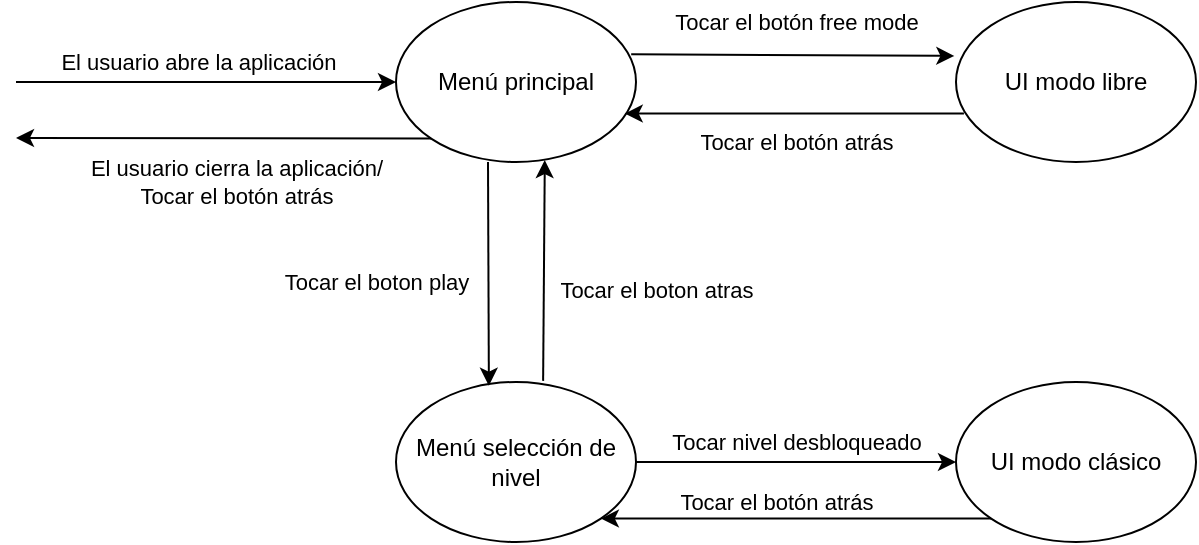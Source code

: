 <mxfile version="13.7.9" type="google"><diagram id="OznAb1URMFZ-gc3xJJ70" name="Page-1"><mxGraphModel dx="1038" dy="575" grid="1" gridSize="10" guides="1" tooltips="1" connect="1" arrows="1" fold="1" page="1" pageScale="1" pageWidth="827" pageHeight="1169" math="0" shadow="0"><root><mxCell id="0"/><mxCell id="1" parent="0"/><mxCell id="BitKbYiqgxyX0f91xZxC-2" value="Menú principal" style="ellipse;whiteSpace=wrap;html=1;" parent="1" vertex="1"><mxGeometry x="230" y="150" width="120" height="80" as="geometry"/></mxCell><mxCell id="BitKbYiqgxyX0f91xZxC-3" value="UI modo libre" style="ellipse;whiteSpace=wrap;html=1;" parent="1" vertex="1"><mxGeometry x="510" y="150" width="120" height="80" as="geometry"/></mxCell><mxCell id="BitKbYiqgxyX0f91xZxC-4" value="Menú selección de nivel" style="ellipse;whiteSpace=wrap;html=1;" parent="1" vertex="1"><mxGeometry x="230" y="340" width="120" height="80" as="geometry"/></mxCell><mxCell id="BitKbYiqgxyX0f91xZxC-5" value="UI modo clásico" style="ellipse;whiteSpace=wrap;html=1;" parent="1" vertex="1"><mxGeometry x="510" y="340" width="120" height="80" as="geometry"/></mxCell><mxCell id="BitKbYiqgxyX0f91xZxC-6" value="" style="endArrow=classic;html=1;entryX=0;entryY=0.5;entryDx=0;entryDy=0;" parent="1" target="BitKbYiqgxyX0f91xZxC-2" edge="1"><mxGeometry width="50" height="50" relative="1" as="geometry"><mxPoint x="40" y="190" as="sourcePoint"/><mxPoint x="440" y="280" as="targetPoint"/></mxGeometry></mxCell><mxCell id="BitKbYiqgxyX0f91xZxC-7" value="El usuario abre la aplicación" style="edgeLabel;html=1;align=center;verticalAlign=middle;resizable=0;points=[];" parent="BitKbYiqgxyX0f91xZxC-6" vertex="1" connectable="0"><mxGeometry x="-0.313" y="-2" relative="1" as="geometry"><mxPoint x="25" y="-12" as="offset"/></mxGeometry></mxCell><mxCell id="BitKbYiqgxyX0f91xZxC-8" value="" style="endArrow=classic;html=1;exitX=0;exitY=1;exitDx=0;exitDy=0;" parent="1" source="BitKbYiqgxyX0f91xZxC-2" edge="1"><mxGeometry width="50" height="50" relative="1" as="geometry"><mxPoint x="390" y="330" as="sourcePoint"/><mxPoint x="40" y="218" as="targetPoint"/></mxGeometry></mxCell><mxCell id="BitKbYiqgxyX0f91xZxC-9" value="El usuario&amp;nbsp;cierra la aplicación/&lt;br&gt;Tocar el botón atrás" style="edgeLabel;html=1;align=center;verticalAlign=middle;resizable=0;points=[];" parent="BitKbYiqgxyX0f91xZxC-8" vertex="1" connectable="0"><mxGeometry x="0.443" relative="1" as="geometry"><mxPoint x="52.43" y="21.92" as="offset"/></mxGeometry></mxCell><mxCell id="BitKbYiqgxyX0f91xZxC-11" value="" style="endArrow=classic;html=1;entryX=0.387;entryY=0.023;entryDx=0;entryDy=0;entryPerimeter=0;" parent="1" target="BitKbYiqgxyX0f91xZxC-4" edge="1"><mxGeometry width="50" height="50" relative="1" as="geometry"><mxPoint x="276" y="230" as="sourcePoint"/><mxPoint x="440" y="280" as="targetPoint"/></mxGeometry></mxCell><mxCell id="BitKbYiqgxyX0f91xZxC-13" value="Tocar el boton play" style="edgeLabel;html=1;align=center;verticalAlign=middle;resizable=0;points=[];" parent="BitKbYiqgxyX0f91xZxC-11" vertex="1" connectable="0"><mxGeometry x="-0.22" relative="1" as="geometry"><mxPoint x="-56.17" y="16" as="offset"/></mxGeometry></mxCell><mxCell id="BitKbYiqgxyX0f91xZxC-12" value="" style="endArrow=classic;html=1;exitX=0.613;exitY=-0.007;exitDx=0;exitDy=0;exitPerimeter=0;entryX=0.62;entryY=0.988;entryDx=0;entryDy=0;entryPerimeter=0;" parent="1" source="BitKbYiqgxyX0f91xZxC-4" target="BitKbYiqgxyX0f91xZxC-2" edge="1"><mxGeometry width="50" height="50" relative="1" as="geometry"><mxPoint x="390" y="330" as="sourcePoint"/><mxPoint x="304" y="234" as="targetPoint"/></mxGeometry></mxCell><mxCell id="BitKbYiqgxyX0f91xZxC-14" value="Tocar el boton atras" style="edgeLabel;html=1;align=center;verticalAlign=middle;resizable=0;points=[];" parent="BitKbYiqgxyX0f91xZxC-12" vertex="1" connectable="0"><mxGeometry x="-0.169" y="-1" relative="1" as="geometry"><mxPoint x="55.09" as="offset"/></mxGeometry></mxCell><mxCell id="BitKbYiqgxyX0f91xZxC-16" value="" style="endArrow=classic;html=1;" parent="1" source="BitKbYiqgxyX0f91xZxC-4" target="BitKbYiqgxyX0f91xZxC-5" edge="1"><mxGeometry width="50" height="50" relative="1" as="geometry"><mxPoint x="390" y="340" as="sourcePoint"/><mxPoint x="440" y="290" as="targetPoint"/></mxGeometry></mxCell><mxCell id="BitKbYiqgxyX0f91xZxC-18" value="Tocar nivel desbloqueado" style="edgeLabel;html=1;align=center;verticalAlign=middle;resizable=0;points=[];" parent="BitKbYiqgxyX0f91xZxC-16" vertex="1" connectable="0"><mxGeometry x="-0.253" y="1" relative="1" as="geometry"><mxPoint x="20" y="-9" as="offset"/></mxGeometry></mxCell><mxCell id="BitKbYiqgxyX0f91xZxC-17" value="" style="endArrow=classic;html=1;entryX=1;entryY=1;entryDx=0;entryDy=0;exitX=0;exitY=1;exitDx=0;exitDy=0;" parent="1" source="BitKbYiqgxyX0f91xZxC-5" target="BitKbYiqgxyX0f91xZxC-4" edge="1"><mxGeometry width="50" height="50" relative="1" as="geometry"><mxPoint x="390" y="340" as="sourcePoint"/><mxPoint x="440" y="290" as="targetPoint"/></mxGeometry></mxCell><mxCell id="BitKbYiqgxyX0f91xZxC-19" value="Tocar el botón atrás" style="edgeLabel;html=1;align=center;verticalAlign=middle;resizable=0;points=[];" parent="BitKbYiqgxyX0f91xZxC-17" vertex="1" connectable="0"><mxGeometry x="0.371" y="-2" relative="1" as="geometry"><mxPoint x="26.43" y="-6.28" as="offset"/></mxGeometry></mxCell><mxCell id="BitKbYiqgxyX0f91xZxC-25" value="" style="endArrow=classic;html=1;entryX=-0.007;entryY=0.337;entryDx=0;entryDy=0;exitX=0.98;exitY=0.327;exitDx=0;exitDy=0;exitPerimeter=0;entryPerimeter=0;" parent="1" source="BitKbYiqgxyX0f91xZxC-2" target="BitKbYiqgxyX0f91xZxC-3" edge="1"><mxGeometry width="50" height="50" relative="1" as="geometry"><mxPoint x="390" y="340" as="sourcePoint"/><mxPoint x="440" y="290" as="targetPoint"/></mxGeometry></mxCell><mxCell id="BitKbYiqgxyX0f91xZxC-27" value="Tocar el botón free mode" style="edgeLabel;html=1;align=center;verticalAlign=middle;resizable=0;points=[];" parent="BitKbYiqgxyX0f91xZxC-25" vertex="1" connectable="0"><mxGeometry x="-0.168" y="1" relative="1" as="geometry"><mxPoint x="15.4" y="-15.49" as="offset"/></mxGeometry></mxCell><mxCell id="BitKbYiqgxyX0f91xZxC-26" value="" style="endArrow=classic;html=1;entryX=0.953;entryY=0.697;entryDx=0;entryDy=0;entryPerimeter=0;exitX=0.033;exitY=0.697;exitDx=0;exitDy=0;exitPerimeter=0;" parent="1" source="BitKbYiqgxyX0f91xZxC-3" target="BitKbYiqgxyX0f91xZxC-2" edge="1"><mxGeometry width="50" height="50" relative="1" as="geometry"><mxPoint x="390" y="340" as="sourcePoint"/><mxPoint x="440" y="290" as="targetPoint"/></mxGeometry></mxCell><mxCell id="BitKbYiqgxyX0f91xZxC-28" value="Tocar el botón atrás" style="edgeLabel;html=1;align=center;verticalAlign=middle;resizable=0;points=[];" parent="BitKbYiqgxyX0f91xZxC-26" vertex="1" connectable="0"><mxGeometry x="0.287" y="2" relative="1" as="geometry"><mxPoint x="25.04" y="12.24" as="offset"/></mxGeometry></mxCell></root></mxGraphModel></diagram></mxfile>